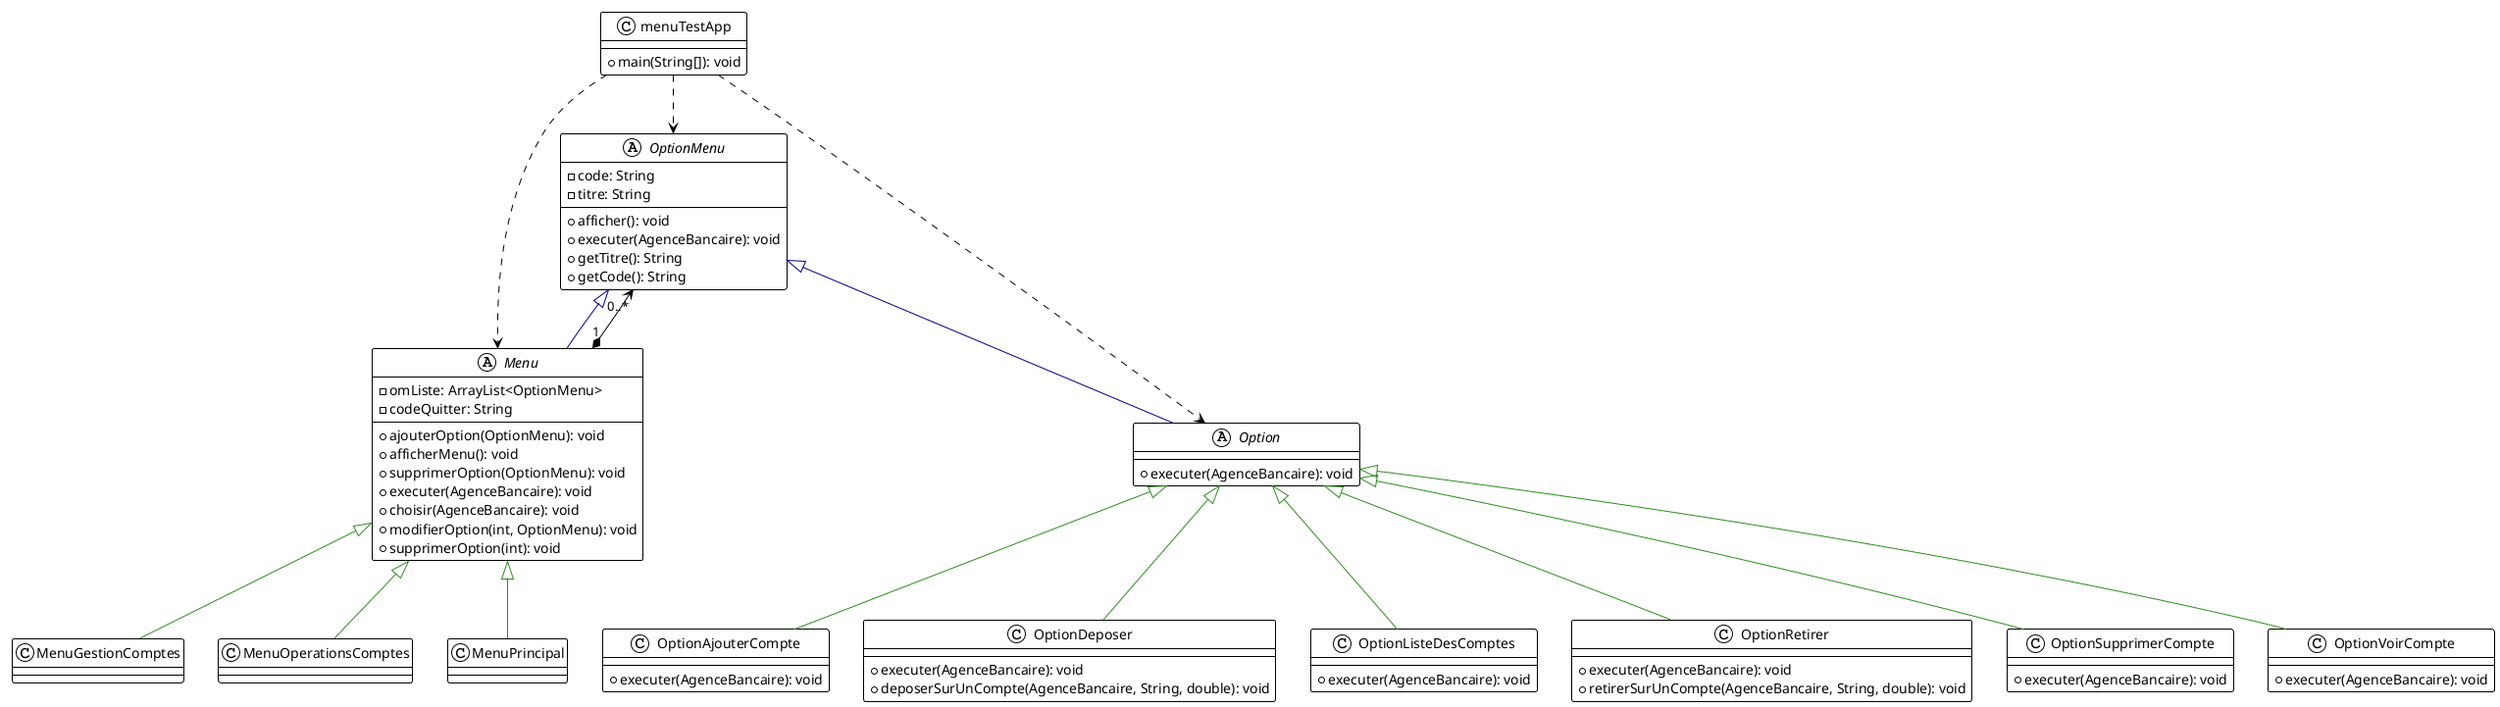 @startuml


!theme plain
top to bottom direction

abstract Menu {
  - omListe: ArrayList<OptionMenu>
  - codeQuitter: String
  + ajouterOption(OptionMenu): void
  + afficherMenu(): void
  + supprimerOption(OptionMenu): void
  + executer(AgenceBancaire): void
  + choisir(AgenceBancaire): void
  + modifierOption(int, OptionMenu): void
  + supprimerOption(int): void
}
class MenuGestionComptes
class MenuOperationsComptes
class MenuPrincipal
abstract Option {
  + executer(AgenceBancaire): void
}
class OptionAjouterCompte {
  + executer(AgenceBancaire): void
}
class OptionDeposer {
  + executer(AgenceBancaire): void
  + deposerSurUnCompte(AgenceBancaire, String, double): void
}
class OptionListeDesComptes {
  + executer(AgenceBancaire): void
}
abstract OptionMenu {
  - code: String
  - titre: String
  + afficher(): void
  + executer(AgenceBancaire): void
  + getTitre(): String
  + getCode(): String
}
class OptionRetirer {
  + executer(AgenceBancaire): void
  + retirerSurUnCompte(AgenceBancaire, String, double): void
}
class OptionSupprimerCompte {
  + executer(AgenceBancaire): void
}
class OptionVoirCompte {
  + executer(AgenceBancaire): void
}
class menuTestApp {
  + main(String[]): void
}

OptionMenu ^-[#000082,plain]- Menu
OptionMenu ^-[#000082,plain]- Option
Menu ^-[#2C8C1E,plain]- MenuPrincipal
Menu ^-[#2C8C1E,plain]- MenuGestionComptes
Menu ^-[#2C8C1E,plain]- MenuOperationsComptes
Option ^-[#2C8C1E,plain]- OptionAjouterCompte
Option ^-[#2C8C1E,plain]- OptionDeposer
Option ^-[#2C8C1E,plain]- OptionListeDesComptes
Option ^-[#2C8C1E,plain]- OptionRetirer
Option ^-[#2C8C1E,plain]- OptionSupprimerCompte
Option ^-[#2C8C1E,plain]- OptionVoirCompte

OptionMenu "0..*" <--* "1" Menu

menuTestApp -[#000000,dashed]-> OptionMenu
menuTestApp -[#000000,dashed]-> Menu
menuTestApp -[#000000,dashed]-> Option


@enduml